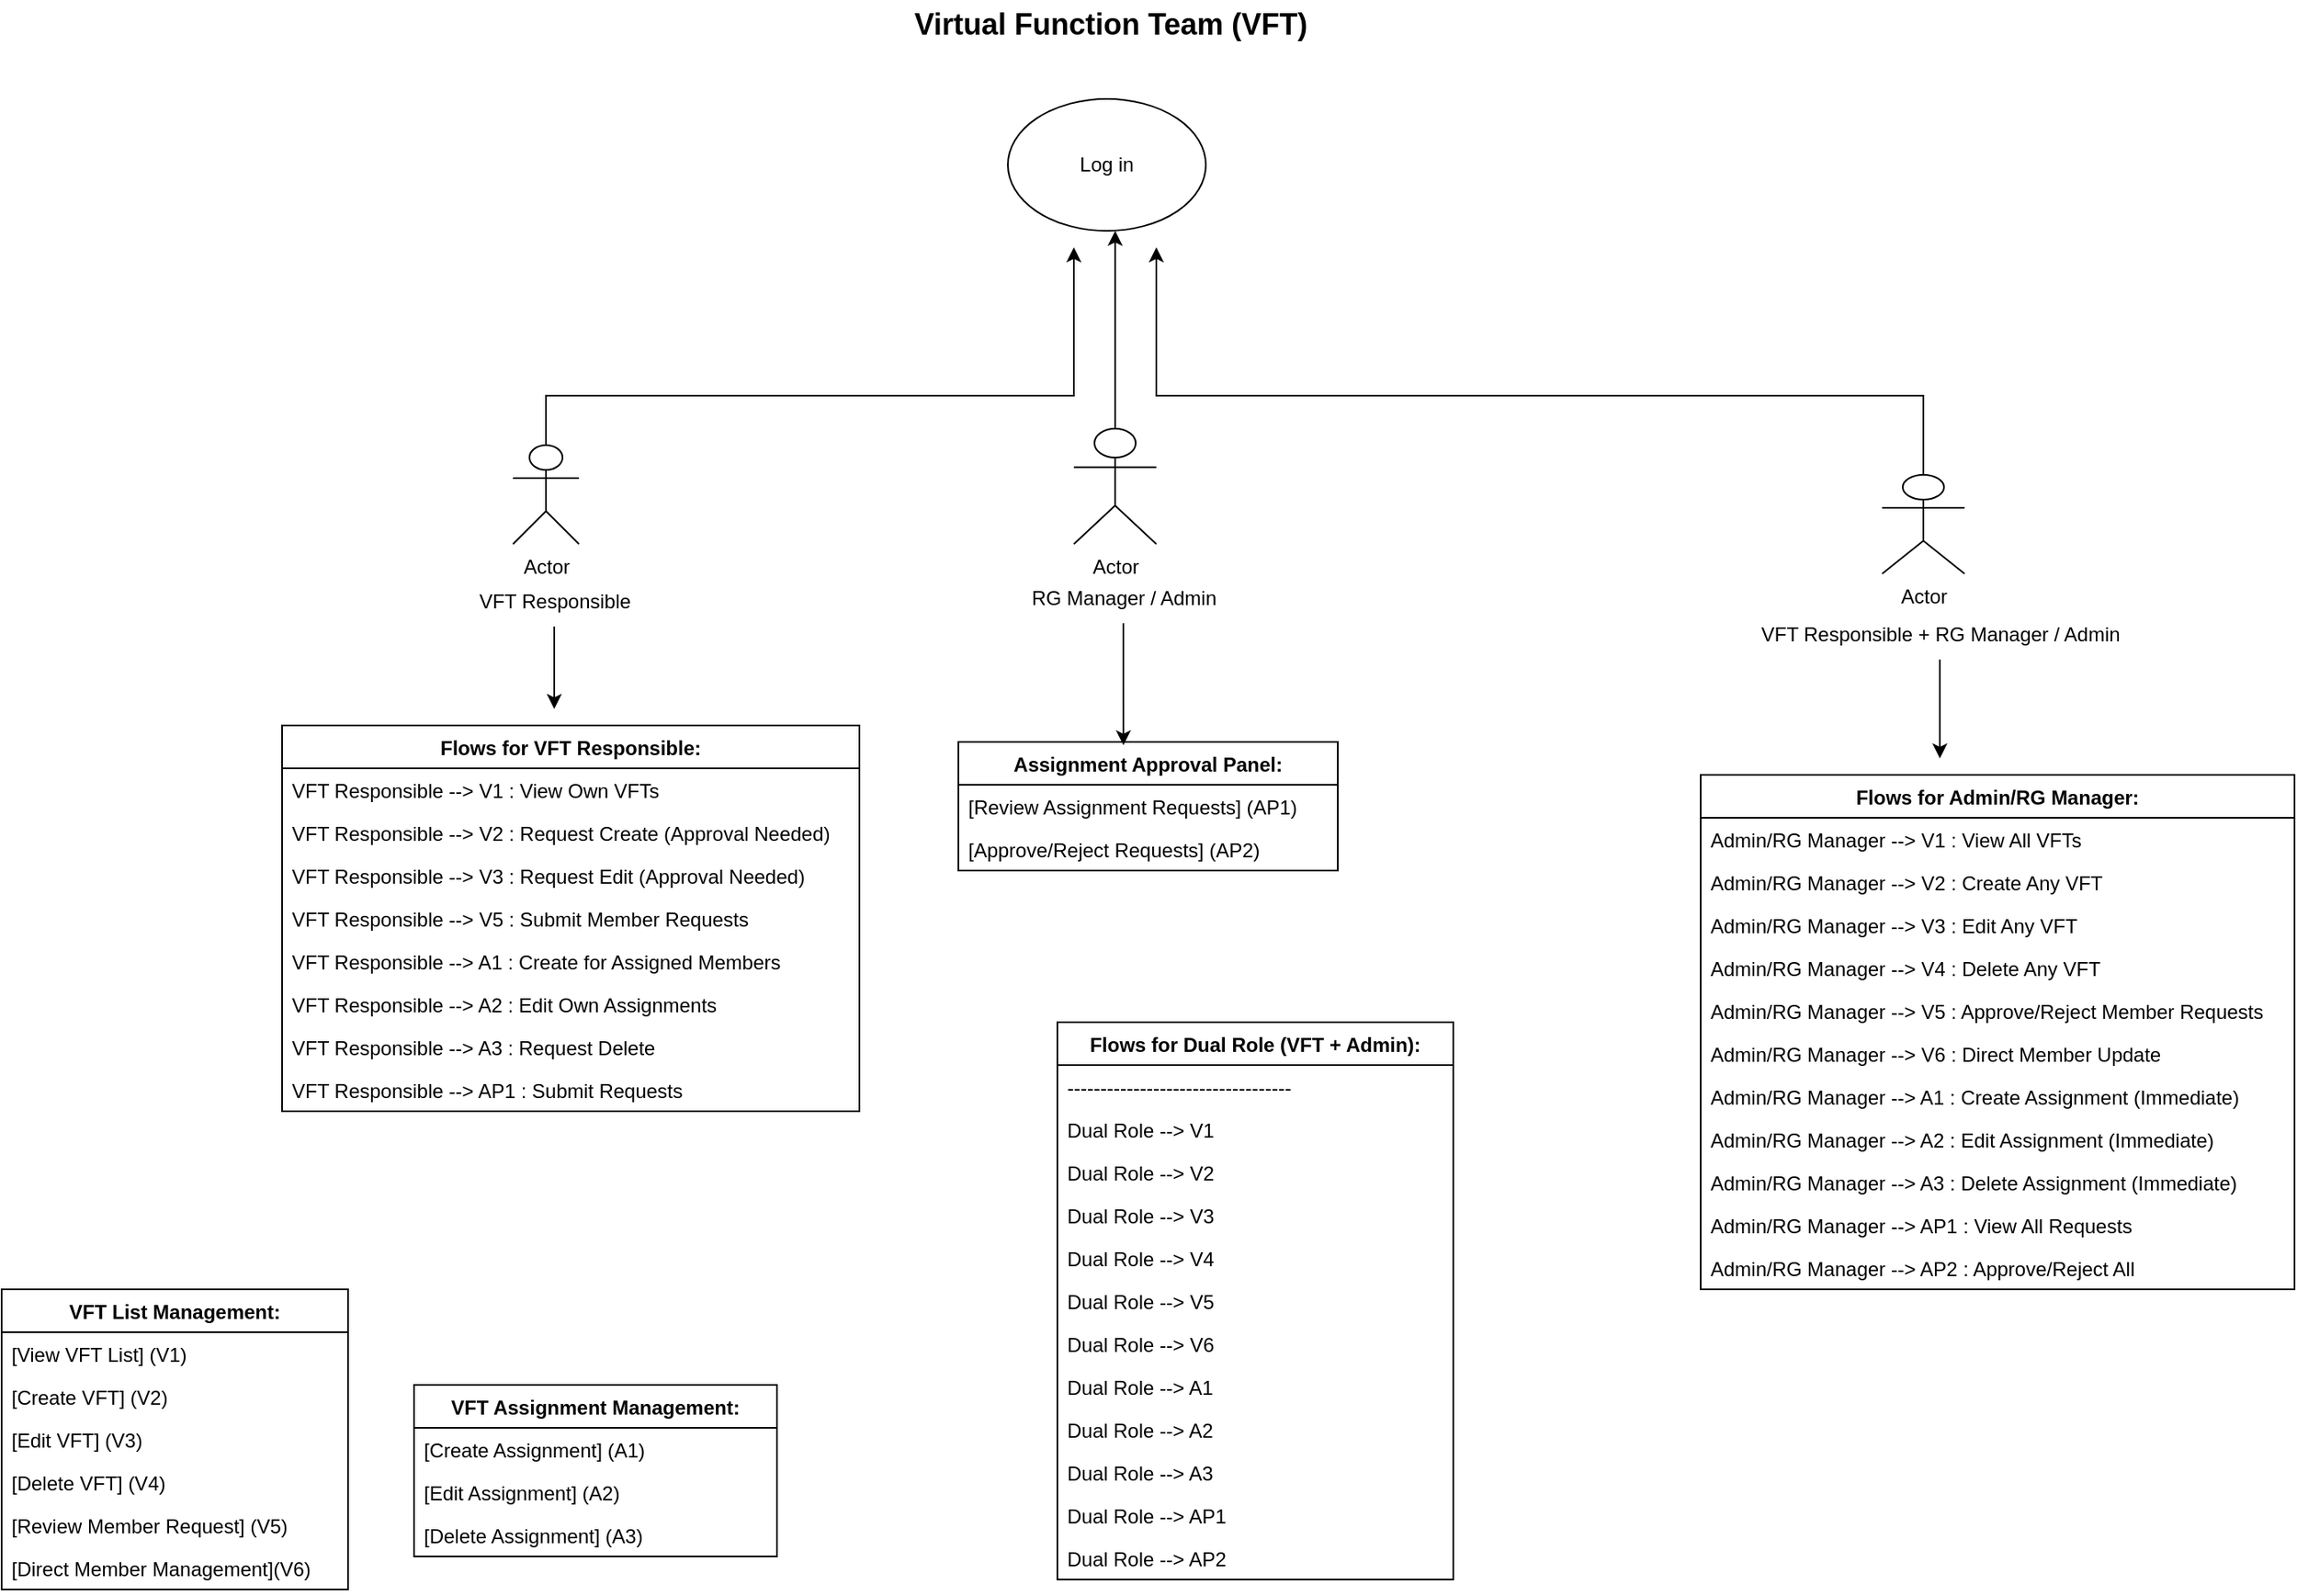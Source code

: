 <mxfile version="28.0.7">
  <diagram name="Page-1" id="QZUfZD405yA-LEJdmu-g">
    <mxGraphModel dx="2470" dy="869" grid="1" gridSize="10" guides="1" tooltips="1" connect="1" arrows="1" fold="1" page="1" pageScale="1" pageWidth="850" pageHeight="1100" math="0" shadow="0">
      <root>
        <mxCell id="0" />
        <mxCell id="1" parent="0" />
        <mxCell id="9tK4x2b667_dypUiwHpl-6" value="VFT List Management:" style="swimlane;fontStyle=1;childLayout=stackLayout;horizontal=1;startSize=26;horizontalStack=0;resizeParent=1;resizeParentMax=0;resizeLast=0;collapsible=1;marginBottom=0;" vertex="1" parent="1">
          <mxGeometry x="-690" y="792" width="210" height="182" as="geometry" />
        </mxCell>
        <mxCell id="9tK4x2b667_dypUiwHpl-8" value="[View VFT List]           (V1)" style="text;strokeColor=none;fillColor=none;align=left;verticalAlign=top;spacingLeft=4;spacingRight=4;overflow=hidden;rotatable=0;points=[[0,0.5],[1,0.5]];portConstraint=eastwest;" vertex="1" parent="9tK4x2b667_dypUiwHpl-6">
          <mxGeometry y="26" width="210" height="26" as="geometry" />
        </mxCell>
        <mxCell id="9tK4x2b667_dypUiwHpl-9" value="[Create VFT]              (V2)" style="text;strokeColor=none;fillColor=none;align=left;verticalAlign=top;spacingLeft=4;spacingRight=4;overflow=hidden;rotatable=0;points=[[0,0.5],[1,0.5]];portConstraint=eastwest;" vertex="1" parent="9tK4x2b667_dypUiwHpl-6">
          <mxGeometry y="52" width="210" height="26" as="geometry" />
        </mxCell>
        <mxCell id="9tK4x2b667_dypUiwHpl-10" value="[Edit VFT]                (V3)" style="text;strokeColor=none;fillColor=none;align=left;verticalAlign=top;spacingLeft=4;spacingRight=4;overflow=hidden;rotatable=0;points=[[0,0.5],[1,0.5]];portConstraint=eastwest;" vertex="1" parent="9tK4x2b667_dypUiwHpl-6">
          <mxGeometry y="78" width="210" height="26" as="geometry" />
        </mxCell>
        <mxCell id="9tK4x2b667_dypUiwHpl-11" value="[Delete VFT]              (V4)" style="text;strokeColor=none;fillColor=none;align=left;verticalAlign=top;spacingLeft=4;spacingRight=4;overflow=hidden;rotatable=0;points=[[0,0.5],[1,0.5]];portConstraint=eastwest;" vertex="1" parent="9tK4x2b667_dypUiwHpl-6">
          <mxGeometry y="104" width="210" height="26" as="geometry" />
        </mxCell>
        <mxCell id="9tK4x2b667_dypUiwHpl-12" value="[Review Member Request]   (V5)" style="text;strokeColor=none;fillColor=none;align=left;verticalAlign=top;spacingLeft=4;spacingRight=4;overflow=hidden;rotatable=0;points=[[0,0.5],[1,0.5]];portConstraint=eastwest;" vertex="1" parent="9tK4x2b667_dypUiwHpl-6">
          <mxGeometry y="130" width="210" height="26" as="geometry" />
        </mxCell>
        <mxCell id="9tK4x2b667_dypUiwHpl-13" value="[Direct Member Management](V6)" style="text;strokeColor=none;fillColor=none;align=left;verticalAlign=top;spacingLeft=4;spacingRight=4;overflow=hidden;rotatable=0;points=[[0,0.5],[1,0.5]];portConstraint=eastwest;" vertex="1" parent="9tK4x2b667_dypUiwHpl-6">
          <mxGeometry y="156" width="210" height="26" as="geometry" />
        </mxCell>
        <mxCell id="9tK4x2b667_dypUiwHpl-14" value="VFT Assignment Management:" style="swimlane;fontStyle=1;childLayout=stackLayout;horizontal=1;startSize=26;horizontalStack=0;resizeParent=1;resizeParentMax=0;resizeLast=0;collapsible=1;marginBottom=0;" vertex="1" parent="1">
          <mxGeometry x="-440" y="850" width="220" height="104" as="geometry" />
        </mxCell>
        <mxCell id="9tK4x2b667_dypUiwHpl-16" value="[Create Assignment]       (A1)" style="text;strokeColor=none;fillColor=none;align=left;verticalAlign=top;spacingLeft=4;spacingRight=4;overflow=hidden;rotatable=0;points=[[0,0.5],[1,0.5]];portConstraint=eastwest;" vertex="1" parent="9tK4x2b667_dypUiwHpl-14">
          <mxGeometry y="26" width="220" height="26" as="geometry" />
        </mxCell>
        <mxCell id="9tK4x2b667_dypUiwHpl-17" value="[Edit Assignment]         (A2)" style="text;strokeColor=none;fillColor=none;align=left;verticalAlign=top;spacingLeft=4;spacingRight=4;overflow=hidden;rotatable=0;points=[[0,0.5],[1,0.5]];portConstraint=eastwest;" vertex="1" parent="9tK4x2b667_dypUiwHpl-14">
          <mxGeometry y="52" width="220" height="26" as="geometry" />
        </mxCell>
        <mxCell id="9tK4x2b667_dypUiwHpl-18" value="[Delete Assignment]       (A3)" style="text;strokeColor=none;fillColor=none;align=left;verticalAlign=top;spacingLeft=4;spacingRight=4;overflow=hidden;rotatable=0;points=[[0,0.5],[1,0.5]];portConstraint=eastwest;" vertex="1" parent="9tK4x2b667_dypUiwHpl-14">
          <mxGeometry y="78" width="220" height="26" as="geometry" />
        </mxCell>
        <mxCell id="9tK4x2b667_dypUiwHpl-19" value="Assignment Approval Panel:" style="swimlane;fontStyle=1;childLayout=stackLayout;horizontal=1;startSize=26;horizontalStack=0;resizeParent=1;resizeParentMax=0;resizeLast=0;collapsible=1;marginBottom=0;" vertex="1" parent="1">
          <mxGeometry x="-110" y="460" width="230" height="78" as="geometry" />
        </mxCell>
        <mxCell id="9tK4x2b667_dypUiwHpl-21" value="[Review Assignment Requests] (AP1)" style="text;strokeColor=none;fillColor=none;align=left;verticalAlign=top;spacingLeft=4;spacingRight=4;overflow=hidden;rotatable=0;points=[[0,0.5],[1,0.5]];portConstraint=eastwest;" vertex="1" parent="9tK4x2b667_dypUiwHpl-19">
          <mxGeometry y="26" width="230" height="26" as="geometry" />
        </mxCell>
        <mxCell id="9tK4x2b667_dypUiwHpl-22" value="[Approve/Reject Requests]    (AP2)" style="text;strokeColor=none;fillColor=none;align=left;verticalAlign=top;spacingLeft=4;spacingRight=4;overflow=hidden;rotatable=0;points=[[0,0.5],[1,0.5]];portConstraint=eastwest;" vertex="1" parent="9tK4x2b667_dypUiwHpl-19">
          <mxGeometry y="52" width="230" height="26" as="geometry" />
        </mxCell>
        <mxCell id="9tK4x2b667_dypUiwHpl-23" value="Flows for VFT Responsible:" style="swimlane;fontStyle=1;childLayout=stackLayout;horizontal=1;startSize=26;horizontalStack=0;resizeParent=1;resizeParentMax=0;resizeLast=0;collapsible=1;marginBottom=0;" vertex="1" parent="1">
          <mxGeometry x="-520" y="450" width="350" height="234" as="geometry" />
        </mxCell>
        <mxCell id="9tK4x2b667_dypUiwHpl-25" value="VFT Responsible --&gt; V1 : View Own VFTs" style="text;strokeColor=none;fillColor=none;align=left;verticalAlign=top;spacingLeft=4;spacingRight=4;overflow=hidden;rotatable=0;points=[[0,0.5],[1,0.5]];portConstraint=eastwest;" vertex="1" parent="9tK4x2b667_dypUiwHpl-23">
          <mxGeometry y="26" width="350" height="26" as="geometry" />
        </mxCell>
        <mxCell id="9tK4x2b667_dypUiwHpl-26" value="VFT Responsible --&gt; V2 : Request Create (Approval Needed)" style="text;strokeColor=none;fillColor=none;align=left;verticalAlign=top;spacingLeft=4;spacingRight=4;overflow=hidden;rotatable=0;points=[[0,0.5],[1,0.5]];portConstraint=eastwest;" vertex="1" parent="9tK4x2b667_dypUiwHpl-23">
          <mxGeometry y="52" width="350" height="26" as="geometry" />
        </mxCell>
        <mxCell id="9tK4x2b667_dypUiwHpl-27" value="VFT Responsible --&gt; V3 : Request Edit (Approval Needed)" style="text;strokeColor=none;fillColor=none;align=left;verticalAlign=top;spacingLeft=4;spacingRight=4;overflow=hidden;rotatable=0;points=[[0,0.5],[1,0.5]];portConstraint=eastwest;" vertex="1" parent="9tK4x2b667_dypUiwHpl-23">
          <mxGeometry y="78" width="350" height="26" as="geometry" />
        </mxCell>
        <mxCell id="9tK4x2b667_dypUiwHpl-28" value="VFT Responsible --&gt; V5 : Submit Member Requests" style="text;strokeColor=none;fillColor=none;align=left;verticalAlign=top;spacingLeft=4;spacingRight=4;overflow=hidden;rotatable=0;points=[[0,0.5],[1,0.5]];portConstraint=eastwest;" vertex="1" parent="9tK4x2b667_dypUiwHpl-23">
          <mxGeometry y="104" width="350" height="26" as="geometry" />
        </mxCell>
        <mxCell id="9tK4x2b667_dypUiwHpl-29" value="VFT Responsible --&gt; A1 : Create for Assigned Members" style="text;strokeColor=none;fillColor=none;align=left;verticalAlign=top;spacingLeft=4;spacingRight=4;overflow=hidden;rotatable=0;points=[[0,0.5],[1,0.5]];portConstraint=eastwest;" vertex="1" parent="9tK4x2b667_dypUiwHpl-23">
          <mxGeometry y="130" width="350" height="26" as="geometry" />
        </mxCell>
        <mxCell id="9tK4x2b667_dypUiwHpl-30" value="VFT Responsible --&gt; A2 : Edit Own Assignments" style="text;strokeColor=none;fillColor=none;align=left;verticalAlign=top;spacingLeft=4;spacingRight=4;overflow=hidden;rotatable=0;points=[[0,0.5],[1,0.5]];portConstraint=eastwest;" vertex="1" parent="9tK4x2b667_dypUiwHpl-23">
          <mxGeometry y="156" width="350" height="26" as="geometry" />
        </mxCell>
        <mxCell id="9tK4x2b667_dypUiwHpl-31" value="VFT Responsible --&gt; A3 : Request Delete" style="text;strokeColor=none;fillColor=none;align=left;verticalAlign=top;spacingLeft=4;spacingRight=4;overflow=hidden;rotatable=0;points=[[0,0.5],[1,0.5]];portConstraint=eastwest;" vertex="1" parent="9tK4x2b667_dypUiwHpl-23">
          <mxGeometry y="182" width="350" height="26" as="geometry" />
        </mxCell>
        <mxCell id="9tK4x2b667_dypUiwHpl-32" value="VFT Responsible --&gt; AP1 : Submit Requests" style="text;strokeColor=none;fillColor=none;align=left;verticalAlign=top;spacingLeft=4;spacingRight=4;overflow=hidden;rotatable=0;points=[[0,0.5],[1,0.5]];portConstraint=eastwest;" vertex="1" parent="9tK4x2b667_dypUiwHpl-23">
          <mxGeometry y="208" width="350" height="26" as="geometry" />
        </mxCell>
        <mxCell id="9tK4x2b667_dypUiwHpl-33" value="Flows for Admin/RG Manager:" style="swimlane;fontStyle=1;childLayout=stackLayout;horizontal=1;startSize=26;horizontalStack=0;resizeParent=1;resizeParentMax=0;resizeLast=0;collapsible=1;marginBottom=0;" vertex="1" parent="1">
          <mxGeometry x="340" y="480" width="360" height="312" as="geometry" />
        </mxCell>
        <mxCell id="9tK4x2b667_dypUiwHpl-35" value="Admin/RG Manager --&gt; V1 : View All VFTs" style="text;strokeColor=none;fillColor=none;align=left;verticalAlign=top;spacingLeft=4;spacingRight=4;overflow=hidden;rotatable=0;points=[[0,0.5],[1,0.5]];portConstraint=eastwest;" vertex="1" parent="9tK4x2b667_dypUiwHpl-33">
          <mxGeometry y="26" width="360" height="26" as="geometry" />
        </mxCell>
        <mxCell id="9tK4x2b667_dypUiwHpl-36" value="Admin/RG Manager --&gt; V2 : Create Any VFT" style="text;strokeColor=none;fillColor=none;align=left;verticalAlign=top;spacingLeft=4;spacingRight=4;overflow=hidden;rotatable=0;points=[[0,0.5],[1,0.5]];portConstraint=eastwest;" vertex="1" parent="9tK4x2b667_dypUiwHpl-33">
          <mxGeometry y="52" width="360" height="26" as="geometry" />
        </mxCell>
        <mxCell id="9tK4x2b667_dypUiwHpl-37" value="Admin/RG Manager --&gt; V3 : Edit Any VFT" style="text;strokeColor=none;fillColor=none;align=left;verticalAlign=top;spacingLeft=4;spacingRight=4;overflow=hidden;rotatable=0;points=[[0,0.5],[1,0.5]];portConstraint=eastwest;" vertex="1" parent="9tK4x2b667_dypUiwHpl-33">
          <mxGeometry y="78" width="360" height="26" as="geometry" />
        </mxCell>
        <mxCell id="9tK4x2b667_dypUiwHpl-38" value="Admin/RG Manager --&gt; V4 : Delete Any VFT" style="text;strokeColor=none;fillColor=none;align=left;verticalAlign=top;spacingLeft=4;spacingRight=4;overflow=hidden;rotatable=0;points=[[0,0.5],[1,0.5]];portConstraint=eastwest;" vertex="1" parent="9tK4x2b667_dypUiwHpl-33">
          <mxGeometry y="104" width="360" height="26" as="geometry" />
        </mxCell>
        <mxCell id="9tK4x2b667_dypUiwHpl-39" value="Admin/RG Manager --&gt; V5 : Approve/Reject Member Requests" style="text;strokeColor=none;fillColor=none;align=left;verticalAlign=top;spacingLeft=4;spacingRight=4;overflow=hidden;rotatable=0;points=[[0,0.5],[1,0.5]];portConstraint=eastwest;" vertex="1" parent="9tK4x2b667_dypUiwHpl-33">
          <mxGeometry y="130" width="360" height="26" as="geometry" />
        </mxCell>
        <mxCell id="9tK4x2b667_dypUiwHpl-40" value="Admin/RG Manager --&gt; V6 : Direct Member Update" style="text;strokeColor=none;fillColor=none;align=left;verticalAlign=top;spacingLeft=4;spacingRight=4;overflow=hidden;rotatable=0;points=[[0,0.5],[1,0.5]];portConstraint=eastwest;" vertex="1" parent="9tK4x2b667_dypUiwHpl-33">
          <mxGeometry y="156" width="360" height="26" as="geometry" />
        </mxCell>
        <mxCell id="9tK4x2b667_dypUiwHpl-41" value="Admin/RG Manager --&gt; A1 : Create Assignment (Immediate)" style="text;strokeColor=none;fillColor=none;align=left;verticalAlign=top;spacingLeft=4;spacingRight=4;overflow=hidden;rotatable=0;points=[[0,0.5],[1,0.5]];portConstraint=eastwest;" vertex="1" parent="9tK4x2b667_dypUiwHpl-33">
          <mxGeometry y="182" width="360" height="26" as="geometry" />
        </mxCell>
        <mxCell id="9tK4x2b667_dypUiwHpl-42" value="Admin/RG Manager --&gt; A2 : Edit Assignment (Immediate)" style="text;strokeColor=none;fillColor=none;align=left;verticalAlign=top;spacingLeft=4;spacingRight=4;overflow=hidden;rotatable=0;points=[[0,0.5],[1,0.5]];portConstraint=eastwest;" vertex="1" parent="9tK4x2b667_dypUiwHpl-33">
          <mxGeometry y="208" width="360" height="26" as="geometry" />
        </mxCell>
        <mxCell id="9tK4x2b667_dypUiwHpl-43" value="Admin/RG Manager --&gt; A3 : Delete Assignment (Immediate)" style="text;strokeColor=none;fillColor=none;align=left;verticalAlign=top;spacingLeft=4;spacingRight=4;overflow=hidden;rotatable=0;points=[[0,0.5],[1,0.5]];portConstraint=eastwest;" vertex="1" parent="9tK4x2b667_dypUiwHpl-33">
          <mxGeometry y="234" width="360" height="26" as="geometry" />
        </mxCell>
        <mxCell id="9tK4x2b667_dypUiwHpl-44" value="Admin/RG Manager --&gt; AP1 : View All Requests" style="text;strokeColor=none;fillColor=none;align=left;verticalAlign=top;spacingLeft=4;spacingRight=4;overflow=hidden;rotatable=0;points=[[0,0.5],[1,0.5]];portConstraint=eastwest;" vertex="1" parent="9tK4x2b667_dypUiwHpl-33">
          <mxGeometry y="260" width="360" height="26" as="geometry" />
        </mxCell>
        <mxCell id="9tK4x2b667_dypUiwHpl-45" value="Admin/RG Manager --&gt; AP2 : Approve/Reject All" style="text;strokeColor=none;fillColor=none;align=left;verticalAlign=top;spacingLeft=4;spacingRight=4;overflow=hidden;rotatable=0;points=[[0,0.5],[1,0.5]];portConstraint=eastwest;" vertex="1" parent="9tK4x2b667_dypUiwHpl-33">
          <mxGeometry y="286" width="360" height="26" as="geometry" />
        </mxCell>
        <mxCell id="9tK4x2b667_dypUiwHpl-46" value="Flows for Dual Role (VFT + Admin):" style="swimlane;fontStyle=1;childLayout=stackLayout;horizontal=1;startSize=26;horizontalStack=0;resizeParent=1;resizeParentMax=0;resizeLast=0;collapsible=1;marginBottom=0;" vertex="1" parent="1">
          <mxGeometry x="-50" y="630" width="240" height="338" as="geometry" />
        </mxCell>
        <mxCell id="9tK4x2b667_dypUiwHpl-47" value="----------------------------------" style="text;strokeColor=none;fillColor=none;align=left;verticalAlign=top;spacingLeft=4;spacingRight=4;overflow=hidden;rotatable=0;points=[[0,0.5],[1,0.5]];portConstraint=eastwest;" vertex="1" parent="9tK4x2b667_dypUiwHpl-46">
          <mxGeometry y="26" width="240" height="26" as="geometry" />
        </mxCell>
        <mxCell id="9tK4x2b667_dypUiwHpl-48" value="Dual Role --&gt; V1" style="text;strokeColor=none;fillColor=none;align=left;verticalAlign=top;spacingLeft=4;spacingRight=4;overflow=hidden;rotatable=0;points=[[0,0.5],[1,0.5]];portConstraint=eastwest;" vertex="1" parent="9tK4x2b667_dypUiwHpl-46">
          <mxGeometry y="52" width="240" height="26" as="geometry" />
        </mxCell>
        <mxCell id="9tK4x2b667_dypUiwHpl-49" value="Dual Role --&gt; V2" style="text;strokeColor=none;fillColor=none;align=left;verticalAlign=top;spacingLeft=4;spacingRight=4;overflow=hidden;rotatable=0;points=[[0,0.5],[1,0.5]];portConstraint=eastwest;" vertex="1" parent="9tK4x2b667_dypUiwHpl-46">
          <mxGeometry y="78" width="240" height="26" as="geometry" />
        </mxCell>
        <mxCell id="9tK4x2b667_dypUiwHpl-50" value="Dual Role --&gt; V3" style="text;strokeColor=none;fillColor=none;align=left;verticalAlign=top;spacingLeft=4;spacingRight=4;overflow=hidden;rotatable=0;points=[[0,0.5],[1,0.5]];portConstraint=eastwest;" vertex="1" parent="9tK4x2b667_dypUiwHpl-46">
          <mxGeometry y="104" width="240" height="26" as="geometry" />
        </mxCell>
        <mxCell id="9tK4x2b667_dypUiwHpl-51" value="Dual Role --&gt; V4" style="text;strokeColor=none;fillColor=none;align=left;verticalAlign=top;spacingLeft=4;spacingRight=4;overflow=hidden;rotatable=0;points=[[0,0.5],[1,0.5]];portConstraint=eastwest;" vertex="1" parent="9tK4x2b667_dypUiwHpl-46">
          <mxGeometry y="130" width="240" height="26" as="geometry" />
        </mxCell>
        <mxCell id="9tK4x2b667_dypUiwHpl-52" value="Dual Role --&gt; V5" style="text;strokeColor=none;fillColor=none;align=left;verticalAlign=top;spacingLeft=4;spacingRight=4;overflow=hidden;rotatable=0;points=[[0,0.5],[1,0.5]];portConstraint=eastwest;" vertex="1" parent="9tK4x2b667_dypUiwHpl-46">
          <mxGeometry y="156" width="240" height="26" as="geometry" />
        </mxCell>
        <mxCell id="9tK4x2b667_dypUiwHpl-53" value="Dual Role --&gt; V6" style="text;strokeColor=none;fillColor=none;align=left;verticalAlign=top;spacingLeft=4;spacingRight=4;overflow=hidden;rotatable=0;points=[[0,0.5],[1,0.5]];portConstraint=eastwest;" vertex="1" parent="9tK4x2b667_dypUiwHpl-46">
          <mxGeometry y="182" width="240" height="26" as="geometry" />
        </mxCell>
        <mxCell id="9tK4x2b667_dypUiwHpl-54" value="Dual Role --&gt; A1" style="text;strokeColor=none;fillColor=none;align=left;verticalAlign=top;spacingLeft=4;spacingRight=4;overflow=hidden;rotatable=0;points=[[0,0.5],[1,0.5]];portConstraint=eastwest;" vertex="1" parent="9tK4x2b667_dypUiwHpl-46">
          <mxGeometry y="208" width="240" height="26" as="geometry" />
        </mxCell>
        <mxCell id="9tK4x2b667_dypUiwHpl-55" value="Dual Role --&gt; A2" style="text;strokeColor=none;fillColor=none;align=left;verticalAlign=top;spacingLeft=4;spacingRight=4;overflow=hidden;rotatable=0;points=[[0,0.5],[1,0.5]];portConstraint=eastwest;" vertex="1" parent="9tK4x2b667_dypUiwHpl-46">
          <mxGeometry y="234" width="240" height="26" as="geometry" />
        </mxCell>
        <mxCell id="9tK4x2b667_dypUiwHpl-56" value="Dual Role --&gt; A3" style="text;strokeColor=none;fillColor=none;align=left;verticalAlign=top;spacingLeft=4;spacingRight=4;overflow=hidden;rotatable=0;points=[[0,0.5],[1,0.5]];portConstraint=eastwest;" vertex="1" parent="9tK4x2b667_dypUiwHpl-46">
          <mxGeometry y="260" width="240" height="26" as="geometry" />
        </mxCell>
        <mxCell id="9tK4x2b667_dypUiwHpl-57" value="Dual Role --&gt; AP1" style="text;strokeColor=none;fillColor=none;align=left;verticalAlign=top;spacingLeft=4;spacingRight=4;overflow=hidden;rotatable=0;points=[[0,0.5],[1,0.5]];portConstraint=eastwest;" vertex="1" parent="9tK4x2b667_dypUiwHpl-46">
          <mxGeometry y="286" width="240" height="26" as="geometry" />
        </mxCell>
        <mxCell id="9tK4x2b667_dypUiwHpl-58" value="Dual Role --&gt; AP2" style="text;strokeColor=none;fillColor=none;align=left;verticalAlign=top;spacingLeft=4;spacingRight=4;overflow=hidden;rotatable=0;points=[[0,0.5],[1,0.5]];portConstraint=eastwest;" vertex="1" parent="9tK4x2b667_dypUiwHpl-46">
          <mxGeometry y="312" width="240" height="26" as="geometry" />
        </mxCell>
        <mxCell id="9tK4x2b667_dypUiwHpl-59" value="&lt;b&gt;&lt;font style=&quot;font-size: 18px;&quot;&gt;Virtual Function Team (VFT)&amp;nbsp;&lt;/font&gt;&lt;/b&gt;" style="text;strokeColor=none;align=center;fillColor=none;html=1;verticalAlign=middle;whiteSpace=wrap;rounded=0;" vertex="1" parent="1">
          <mxGeometry x="-310" y="10" width="590" height="30" as="geometry" />
        </mxCell>
        <mxCell id="9tK4x2b667_dypUiwHpl-67" value="" style="edgeStyle=orthogonalEdgeStyle;rounded=0;orthogonalLoop=1;jettySize=auto;html=1;" edge="1" parent="1" source="9tK4x2b667_dypUiwHpl-60">
          <mxGeometry relative="1" as="geometry">
            <mxPoint x="-40" y="160" as="targetPoint" />
            <Array as="points">
              <mxPoint x="-360" y="250" />
              <mxPoint x="-40" y="250" />
            </Array>
          </mxGeometry>
        </mxCell>
        <mxCell id="9tK4x2b667_dypUiwHpl-60" value="Actor" style="shape=umlActor;verticalLabelPosition=bottom;verticalAlign=top;html=1;outlineConnect=0;" vertex="1" parent="1">
          <mxGeometry x="-380" y="280" width="40" height="60" as="geometry" />
        </mxCell>
        <mxCell id="9tK4x2b667_dypUiwHpl-87" value="" style="edgeStyle=orthogonalEdgeStyle;rounded=0;orthogonalLoop=1;jettySize=auto;html=1;" edge="1" parent="1" source="9tK4x2b667_dypUiwHpl-61">
          <mxGeometry relative="1" as="geometry">
            <mxPoint x="-355" y="440" as="targetPoint" />
          </mxGeometry>
        </mxCell>
        <mxCell id="9tK4x2b667_dypUiwHpl-61" value="VFT Responsible" style="text;html=1;align=center;verticalAlign=middle;resizable=0;points=[];autosize=1;strokeColor=none;fillColor=none;" vertex="1" parent="1">
          <mxGeometry x="-415" y="360" width="120" height="30" as="geometry" />
        </mxCell>
        <mxCell id="9tK4x2b667_dypUiwHpl-72" value="" style="edgeStyle=orthogonalEdgeStyle;rounded=0;orthogonalLoop=1;jettySize=auto;html=1;entryX=0.542;entryY=1;entryDx=0;entryDy=0;entryPerimeter=0;" edge="1" parent="1" source="9tK4x2b667_dypUiwHpl-63" target="9tK4x2b667_dypUiwHpl-64">
          <mxGeometry relative="1" as="geometry">
            <mxPoint x="-20" y="170" as="targetPoint" />
          </mxGeometry>
        </mxCell>
        <mxCell id="9tK4x2b667_dypUiwHpl-63" value="Actor" style="shape=umlActor;verticalLabelPosition=bottom;verticalAlign=top;html=1;outlineConnect=0;" vertex="1" parent="1">
          <mxGeometry x="-40" y="270" width="50" height="70" as="geometry" />
        </mxCell>
        <mxCell id="9tK4x2b667_dypUiwHpl-64" value="Log in" style="ellipse;whiteSpace=wrap;html=1;" vertex="1" parent="1">
          <mxGeometry x="-80" y="70" width="120" height="80" as="geometry" />
        </mxCell>
        <mxCell id="9tK4x2b667_dypUiwHpl-88" value="" style="edgeStyle=orthogonalEdgeStyle;rounded=0;orthogonalLoop=1;jettySize=auto;html=1;entryX=0.435;entryY=0.026;entryDx=0;entryDy=0;entryPerimeter=0;" edge="1" parent="1" source="9tK4x2b667_dypUiwHpl-73" target="9tK4x2b667_dypUiwHpl-19">
          <mxGeometry relative="1" as="geometry" />
        </mxCell>
        <mxCell id="9tK4x2b667_dypUiwHpl-73" value="RG Manager / Admin" style="text;html=1;align=center;verticalAlign=middle;resizable=0;points=[];autosize=1;strokeColor=none;fillColor=none;" vertex="1" parent="1">
          <mxGeometry x="-80" y="358" width="140" height="30" as="geometry" />
        </mxCell>
        <mxCell id="9tK4x2b667_dypUiwHpl-78" value="" style="edgeStyle=orthogonalEdgeStyle;rounded=0;orthogonalLoop=1;jettySize=auto;html=1;" edge="1" parent="1" source="9tK4x2b667_dypUiwHpl-75">
          <mxGeometry relative="1" as="geometry">
            <mxPoint x="10" y="160" as="targetPoint" />
            <Array as="points">
              <mxPoint x="475" y="250" />
              <mxPoint x="10" y="250" />
            </Array>
          </mxGeometry>
        </mxCell>
        <mxCell id="9tK4x2b667_dypUiwHpl-75" value="Actor" style="shape=umlActor;verticalLabelPosition=bottom;verticalAlign=top;html=1;outlineConnect=0;" vertex="1" parent="1">
          <mxGeometry x="450" y="298" width="50" height="60" as="geometry" />
        </mxCell>
        <mxCell id="9tK4x2b667_dypUiwHpl-80" value="" style="edgeStyle=orthogonalEdgeStyle;rounded=0;orthogonalLoop=1;jettySize=auto;html=1;" edge="1" parent="1" source="9tK4x2b667_dypUiwHpl-76">
          <mxGeometry relative="1" as="geometry">
            <mxPoint x="485" y="470" as="targetPoint" />
          </mxGeometry>
        </mxCell>
        <mxCell id="9tK4x2b667_dypUiwHpl-76" value="VFT Responsible + RG Manager / Admin" style="text;html=1;align=center;verticalAlign=middle;resizable=0;points=[];autosize=1;strokeColor=none;fillColor=none;" vertex="1" parent="1">
          <mxGeometry x="365" y="380" width="240" height="30" as="geometry" />
        </mxCell>
      </root>
    </mxGraphModel>
  </diagram>
</mxfile>
